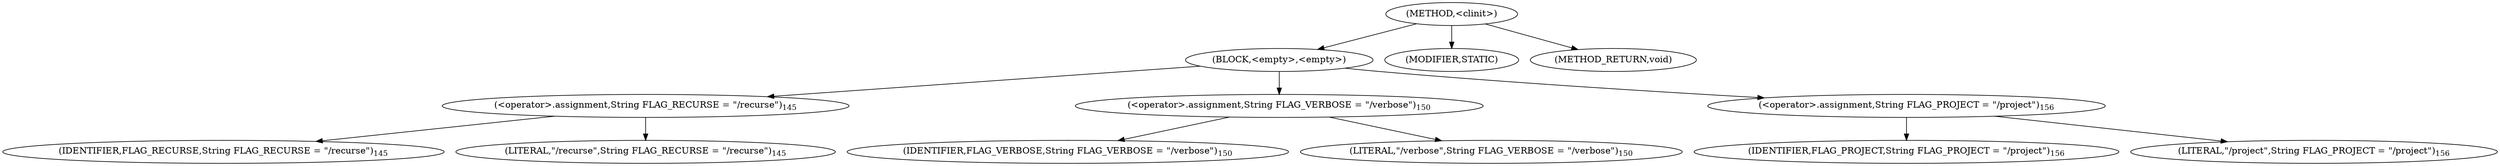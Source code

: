 digraph "&lt;clinit&gt;" {  
"220" [label = <(METHOD,&lt;clinit&gt;)> ]
"221" [label = <(BLOCK,&lt;empty&gt;,&lt;empty&gt;)> ]
"222" [label = <(&lt;operator&gt;.assignment,String FLAG_RECURSE = &quot;/recurse&quot;)<SUB>145</SUB>> ]
"223" [label = <(IDENTIFIER,FLAG_RECURSE,String FLAG_RECURSE = &quot;/recurse&quot;)<SUB>145</SUB>> ]
"224" [label = <(LITERAL,&quot;/recurse&quot;,String FLAG_RECURSE = &quot;/recurse&quot;)<SUB>145</SUB>> ]
"225" [label = <(&lt;operator&gt;.assignment,String FLAG_VERBOSE = &quot;/verbose&quot;)<SUB>150</SUB>> ]
"226" [label = <(IDENTIFIER,FLAG_VERBOSE,String FLAG_VERBOSE = &quot;/verbose&quot;)<SUB>150</SUB>> ]
"227" [label = <(LITERAL,&quot;/verbose&quot;,String FLAG_VERBOSE = &quot;/verbose&quot;)<SUB>150</SUB>> ]
"228" [label = <(&lt;operator&gt;.assignment,String FLAG_PROJECT = &quot;/project&quot;)<SUB>156</SUB>> ]
"229" [label = <(IDENTIFIER,FLAG_PROJECT,String FLAG_PROJECT = &quot;/project&quot;)<SUB>156</SUB>> ]
"230" [label = <(LITERAL,&quot;/project&quot;,String FLAG_PROJECT = &quot;/project&quot;)<SUB>156</SUB>> ]
"231" [label = <(MODIFIER,STATIC)> ]
"232" [label = <(METHOD_RETURN,void)> ]
  "220" -> "221" 
  "220" -> "231" 
  "220" -> "232" 
  "221" -> "222" 
  "221" -> "225" 
  "221" -> "228" 
  "222" -> "223" 
  "222" -> "224" 
  "225" -> "226" 
  "225" -> "227" 
  "228" -> "229" 
  "228" -> "230" 
}
